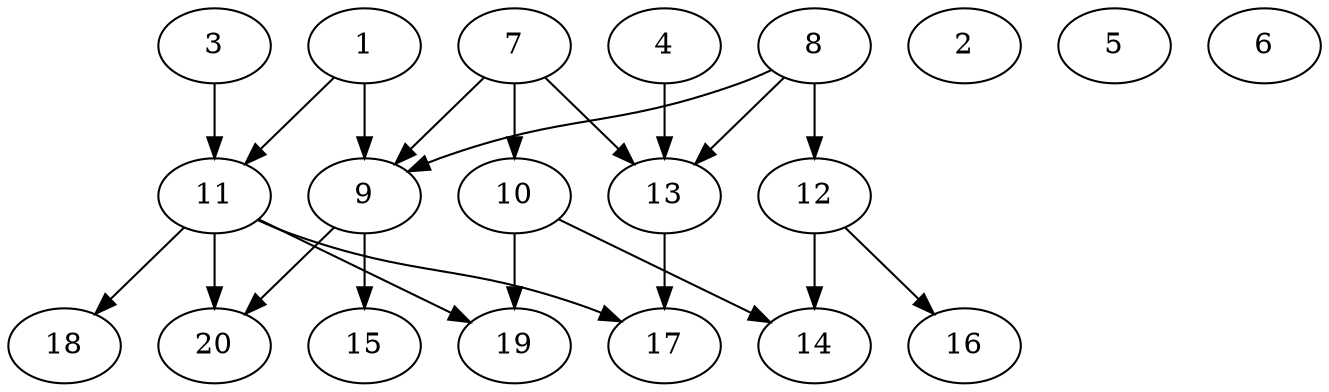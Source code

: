 // DAG automatically generated by daggen at Sat Jul 27 15:38:39 2019
// ./daggen --dot -n 20 --ccr 0.3 --fat 0.7 --regular 0.5 --density 0.4 --mindata 5242880 --maxdata 52428800 
digraph G {
  1 [size="125846187", alpha="0.18", expect_size="37753856"] 
  1 -> 9 [size ="37753856"]
  1 -> 11 [size ="37753856"]
  2 [size="173062827", alpha="0.14", expect_size="51918848"] 
  3 [size="157556053", alpha="0.05", expect_size="47266816"] 
  3 -> 11 [size ="47266816"]
  4 [size="86504107", alpha="0.05", expect_size="25951232"] 
  4 -> 13 [size ="25951232"]
  5 [size="138318507", alpha="0.03", expect_size="41495552"] 
  6 [size="45817173", alpha="0.13", expect_size="13745152"] 
  7 [size="64955733", alpha="0.09", expect_size="19486720"] 
  7 -> 9 [size ="19486720"]
  7 -> 10 [size ="19486720"]
  7 -> 13 [size ="19486720"]
  8 [size="130034347", alpha="0.00", expect_size="39010304"] 
  8 -> 9 [size ="39010304"]
  8 -> 12 [size ="39010304"]
  8 -> 13 [size ="39010304"]
  9 [size="101092693", alpha="0.06", expect_size="30327808"] 
  9 -> 15 [size ="30327808"]
  9 -> 20 [size ="30327808"]
  10 [size="116698453", alpha="0.10", expect_size="35009536"] 
  10 -> 14 [size ="35009536"]
  10 -> 19 [size ="35009536"]
  11 [size="64911360", alpha="0.12", expect_size="19473408"] 
  11 -> 17 [size ="19473408"]
  11 -> 18 [size ="19473408"]
  11 -> 19 [size ="19473408"]
  11 -> 20 [size ="19473408"]
  12 [size="52555093", alpha="0.08", expect_size="15766528"] 
  12 -> 14 [size ="15766528"]
  12 -> 16 [size ="15766528"]
  13 [size="162020693", alpha="0.12", expect_size="48606208"] 
  13 -> 17 [size ="48606208"]
  14 [size="45096960", alpha="0.01", expect_size="13529088"] 
  15 [size="84118187", alpha="0.02", expect_size="25235456"] 
  16 [size="104878080", alpha="0.15", expect_size="31463424"] 
  17 [size="45994667", alpha="0.19", expect_size="13798400"] 
  18 [size="117739520", alpha="0.02", expect_size="35321856"] 
  19 [size="119862613", alpha="0.15", expect_size="35958784"] 
  20 [size="168284160", alpha="0.19", expect_size="50485248"] 
}

